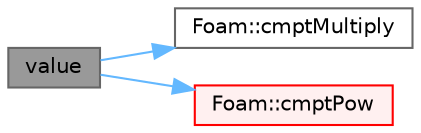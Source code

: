 digraph "value"
{
 // LATEX_PDF_SIZE
  bgcolor="transparent";
  edge [fontname=Helvetica,fontsize=10,labelfontname=Helvetica,labelfontsize=10];
  node [fontname=Helvetica,fontsize=10,shape=box,height=0.2,width=0.4];
  rankdir="LR";
  Node1 [id="Node000001",label="value",height=0.2,width=0.4,color="gray40", fillcolor="grey60", style="filled", fontcolor="black",tooltip=" "];
  Node1 -> Node2 [id="edge1_Node000001_Node000002",color="steelblue1",style="solid",tooltip=" "];
  Node2 [id="Node000002",label="Foam::cmptMultiply",height=0.2,width=0.4,color="grey40", fillcolor="white", style="filled",URL="$namespaceFoam.html#ab6586a494e1104416796dce1692d465a",tooltip=" "];
  Node1 -> Node3 [id="edge2_Node000001_Node000003",color="steelblue1",style="solid",tooltip=" "];
  Node3 [id="Node000003",label="Foam::cmptPow",height=0.2,width=0.4,color="red", fillcolor="#FFF0F0", style="filled",URL="$namespaceFoam.html#a3bd3162fe4ef423bd6d25ec712a23301",tooltip=" "];
}
